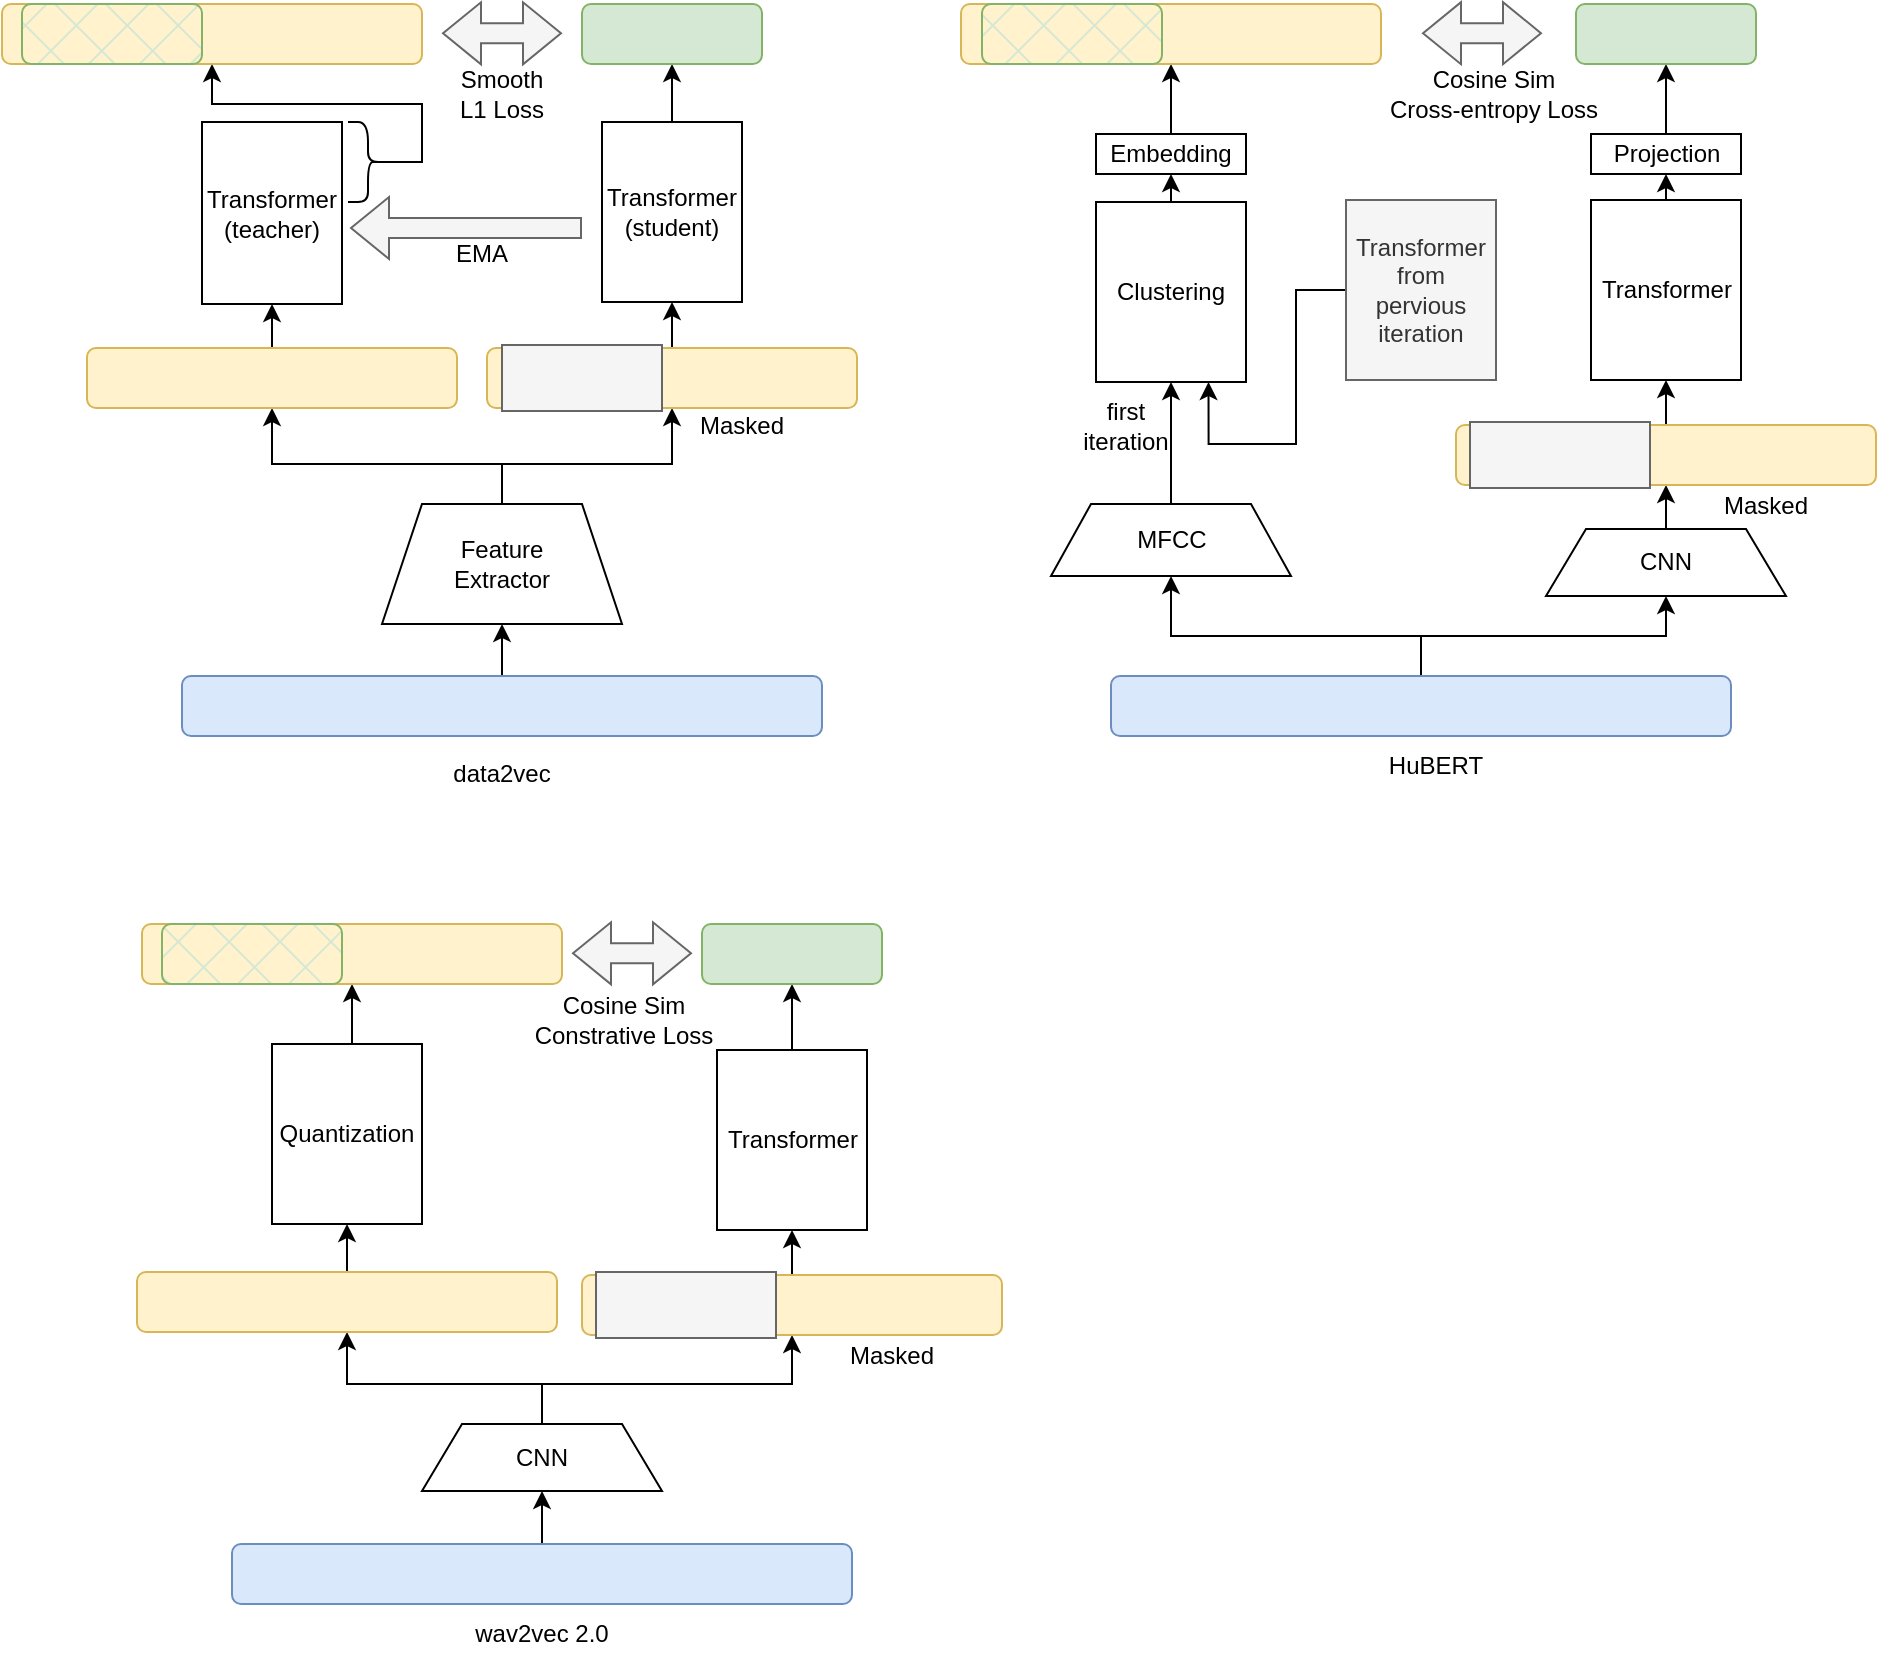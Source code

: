 <mxfile version="24.2.1" type="github">
  <diagram name="第 1 页" id="q66TbeUEmXIvnhVCISni">
    <mxGraphModel dx="1722" dy="926" grid="1" gridSize="10" guides="1" tooltips="1" connect="1" arrows="1" fold="1" page="1" pageScale="1" pageWidth="1200" pageHeight="1000" math="0" shadow="0">
      <root>
        <mxCell id="0" />
        <mxCell id="1" parent="0" />
        <mxCell id="DjZ_yba8BjRpclcn5r1u-3" style="edgeStyle=orthogonalEdgeStyle;rounded=0;orthogonalLoop=1;jettySize=auto;html=1;exitX=0.5;exitY=0;exitDx=0;exitDy=0;entryX=0.5;entryY=1;entryDx=0;entryDy=0;" parent="1" source="UcYpnGIGQ51wFlzivobA-4" target="DjZ_yba8BjRpclcn5r1u-12" edge="1">
          <mxGeometry relative="1" as="geometry">
            <mxPoint x="335" y="179" as="sourcePoint" />
          </mxGeometry>
        </mxCell>
        <mxCell id="DjZ_yba8BjRpclcn5r1u-6" style="edgeStyle=orthogonalEdgeStyle;rounded=0;orthogonalLoop=1;jettySize=auto;html=1;exitX=0.5;exitY=0;exitDx=0;exitDy=0;entryX=0.5;entryY=1;entryDx=0;entryDy=0;" parent="1" target="UcYpnGIGQ51wFlzivobA-4" edge="1" source="UcYpnGIGQ51wFlzivobA-1">
          <mxGeometry relative="1" as="geometry">
            <Array as="points">
              <mxPoint x="250" y="240" />
              <mxPoint x="335" y="240" />
            </Array>
            <mxPoint x="270" y="259" as="sourcePoint" />
            <mxPoint x="335" y="212" as="targetPoint" />
          </mxGeometry>
        </mxCell>
        <mxCell id="DjZ_yba8BjRpclcn5r1u-10" value="Transformer&lt;div&gt;(teacher)&lt;/div&gt;" style="rounded=0;whiteSpace=wrap;html=1;" parent="1" vertex="1">
          <mxGeometry x="100" y="69" width="70" height="91" as="geometry" />
        </mxCell>
        <mxCell id="DjZ_yba8BjRpclcn5r1u-11" style="edgeStyle=orthogonalEdgeStyle;rounded=0;orthogonalLoop=1;jettySize=auto;html=1;exitX=0.5;exitY=0;exitDx=0;exitDy=0;entryX=0.5;entryY=1;entryDx=0;entryDy=0;" parent="1" source="DjZ_yba8BjRpclcn5r1u-12" target="UcYpnGIGQ51wFlzivobA-8" edge="1">
          <mxGeometry relative="1" as="geometry">
            <mxPoint x="323" y="43" as="targetPoint" />
            <Array as="points">
              <mxPoint x="335" y="50" />
              <mxPoint x="335" y="50" />
            </Array>
          </mxGeometry>
        </mxCell>
        <mxCell id="DjZ_yba8BjRpclcn5r1u-12" value="Transformer&lt;div&gt;(student)&lt;/div&gt;" style="rounded=0;whiteSpace=wrap;html=1;" parent="1" vertex="1">
          <mxGeometry x="300" y="69" width="70" height="90" as="geometry" />
        </mxCell>
        <mxCell id="DjZ_yba8BjRpclcn5r1u-15" value="" style="shape=flexArrow;endArrow=classic;html=1;rounded=0;fillColor=#f5f5f5;strokeColor=#666666;" parent="1" edge="1">
          <mxGeometry width="50" height="50" relative="1" as="geometry">
            <mxPoint x="290" y="122" as="sourcePoint" />
            <mxPoint x="174" y="122" as="targetPoint" />
          </mxGeometry>
        </mxCell>
        <mxCell id="DjZ_yba8BjRpclcn5r1u-16" value="Masked" style="text;html=1;align=center;verticalAlign=middle;whiteSpace=wrap;rounded=0;" parent="1" vertex="1">
          <mxGeometry x="340" y="206" width="60" height="30" as="geometry" />
        </mxCell>
        <mxCell id="QFY1LTuWRhO7-PJgoQrT-4" value="" style="shape=flexArrow;endArrow=classic;startArrow=classic;html=1;rounded=0;fillColor=#f5f5f5;strokeColor=#666666;entryX=0;entryY=0.5;entryDx=0;entryDy=0;" parent="1" edge="1">
          <mxGeometry width="100" height="100" relative="1" as="geometry">
            <mxPoint x="220" y="24.66" as="sourcePoint" />
            <mxPoint x="280" y="24.66" as="targetPoint" />
          </mxGeometry>
        </mxCell>
        <mxCell id="Fm8e2ZOpPMUsnApX25Jz-81" style="edgeStyle=orthogonalEdgeStyle;rounded=0;orthogonalLoop=1;jettySize=auto;html=1;exitX=0.5;exitY=0;exitDx=0;exitDy=0;entryX=0.5;entryY=1;entryDx=0;entryDy=0;" edge="1" parent="1" source="UcYpnGIGQ51wFlzivobA-1" target="Fm8e2ZOpPMUsnApX25Jz-80">
          <mxGeometry relative="1" as="geometry">
            <Array as="points">
              <mxPoint x="250" y="240" />
              <mxPoint x="135" y="240" />
            </Array>
          </mxGeometry>
        </mxCell>
        <mxCell id="UcYpnGIGQ51wFlzivobA-1" value="Feature&lt;div&gt;Extractor&lt;/div&gt;" style="shape=trapezoid;perimeter=trapezoidPerimeter;whiteSpace=wrap;html=1;fixedSize=1;" parent="1" vertex="1">
          <mxGeometry x="190" y="260" width="120" height="60" as="geometry" />
        </mxCell>
        <mxCell id="UcYpnGIGQ51wFlzivobA-3" style="edgeStyle=orthogonalEdgeStyle;rounded=0;orthogonalLoop=1;jettySize=auto;html=1;exitX=0.5;exitY=0;exitDx=0;exitDy=0;entryX=0.5;entryY=1;entryDx=0;entryDy=0;" parent="1" source="UcYpnGIGQ51wFlzivobA-2" target="UcYpnGIGQ51wFlzivobA-1" edge="1">
          <mxGeometry relative="1" as="geometry" />
        </mxCell>
        <mxCell id="UcYpnGIGQ51wFlzivobA-2" value="" style="rounded=1;whiteSpace=wrap;html=1;fillColor=#dae8fc;strokeColor=#6c8ebf;" parent="1" vertex="1">
          <mxGeometry x="90" y="346" width="320" height="30" as="geometry" />
        </mxCell>
        <mxCell id="UcYpnGIGQ51wFlzivobA-4" value="" style="rounded=1;whiteSpace=wrap;html=1;fillColor=#fff2cc;strokeColor=#d6b656;" parent="1" vertex="1">
          <mxGeometry x="242.5" y="182" width="185" height="30" as="geometry" />
        </mxCell>
        <mxCell id="UcYpnGIGQ51wFlzivobA-7" value="" style="rounded=0;whiteSpace=wrap;html=1;fillColor=#f5f5f5;fontColor=#333333;strokeColor=#666666;" parent="1" vertex="1">
          <mxGeometry x="250" y="180.5" width="80" height="33" as="geometry" />
        </mxCell>
        <mxCell id="UcYpnGIGQ51wFlzivobA-8" value="" style="rounded=1;whiteSpace=wrap;html=1;fillColor=#d5e8d4;strokeColor=#82b366;" parent="1" vertex="1">
          <mxGeometry x="290" y="10" width="90" height="30" as="geometry" />
        </mxCell>
        <mxCell id="Fm8e2ZOpPMUsnApX25Jz-2" value="data2vec" style="text;html=1;align=center;verticalAlign=middle;whiteSpace=wrap;rounded=0;" vertex="1" parent="1">
          <mxGeometry x="220" y="380" width="60" height="30" as="geometry" />
        </mxCell>
        <mxCell id="Fm8e2ZOpPMUsnApX25Jz-49" style="edgeStyle=orthogonalEdgeStyle;rounded=0;orthogonalLoop=1;jettySize=auto;html=1;exitX=0.5;exitY=0;exitDx=0;exitDy=0;entryX=0.5;entryY=1;entryDx=0;entryDy=0;" edge="1" parent="1" source="Fm8e2ZOpPMUsnApX25Jz-3" target="Fm8e2ZOpPMUsnApX25Jz-48">
          <mxGeometry relative="1" as="geometry" />
        </mxCell>
        <mxCell id="Fm8e2ZOpPMUsnApX25Jz-3" value="MFCC" style="shape=trapezoid;perimeter=trapezoidPerimeter;whiteSpace=wrap;html=1;fixedSize=1;" vertex="1" parent="1">
          <mxGeometry x="524.5" y="260" width="120" height="36" as="geometry" />
        </mxCell>
        <mxCell id="Fm8e2ZOpPMUsnApX25Jz-33" style="edgeStyle=orthogonalEdgeStyle;rounded=0;orthogonalLoop=1;jettySize=auto;html=1;exitX=0.5;exitY=0;exitDx=0;exitDy=0;entryX=0.5;entryY=1;entryDx=0;entryDy=0;" edge="1" parent="1" source="Fm8e2ZOpPMUsnApX25Jz-4" target="Fm8e2ZOpPMUsnApX25Jz-3">
          <mxGeometry relative="1" as="geometry">
            <Array as="points">
              <mxPoint x="717" y="326" />
              <mxPoint x="585" y="326" />
              <mxPoint x="585" y="296" />
            </Array>
          </mxGeometry>
        </mxCell>
        <mxCell id="Fm8e2ZOpPMUsnApX25Jz-34" style="edgeStyle=orthogonalEdgeStyle;rounded=0;orthogonalLoop=1;jettySize=auto;html=1;exitX=0.5;exitY=0;exitDx=0;exitDy=0;entryX=0.5;entryY=1;entryDx=0;entryDy=0;" edge="1" parent="1" source="Fm8e2ZOpPMUsnApX25Jz-4" target="Fm8e2ZOpPMUsnApX25Jz-6">
          <mxGeometry relative="1" as="geometry" />
        </mxCell>
        <mxCell id="Fm8e2ZOpPMUsnApX25Jz-4" value="" style="rounded=1;whiteSpace=wrap;html=1;fillColor=#dae8fc;strokeColor=#6c8ebf;" vertex="1" parent="1">
          <mxGeometry x="554.5" y="346" width="310" height="30" as="geometry" />
        </mxCell>
        <mxCell id="Fm8e2ZOpPMUsnApX25Jz-56" style="edgeStyle=orthogonalEdgeStyle;rounded=0;orthogonalLoop=1;jettySize=auto;html=1;exitX=0.5;exitY=0;exitDx=0;exitDy=0;entryX=0.5;entryY=1;entryDx=0;entryDy=0;" edge="1" parent="1" source="Fm8e2ZOpPMUsnApX25Jz-5" target="Fm8e2ZOpPMUsnApX25Jz-53">
          <mxGeometry relative="1" as="geometry" />
        </mxCell>
        <mxCell id="Fm8e2ZOpPMUsnApX25Jz-5" value="Transformer" style="rounded=0;whiteSpace=wrap;html=1;" vertex="1" parent="1">
          <mxGeometry x="794.5" y="108" width="75" height="90" as="geometry" />
        </mxCell>
        <mxCell id="Fm8e2ZOpPMUsnApX25Jz-19" style="edgeStyle=orthogonalEdgeStyle;rounded=0;orthogonalLoop=1;jettySize=auto;html=1;exitX=0.5;exitY=0;exitDx=0;exitDy=0;entryX=0.5;entryY=1;entryDx=0;entryDy=0;" edge="1" parent="1" source="Fm8e2ZOpPMUsnApX25Jz-6" target="Fm8e2ZOpPMUsnApX25Jz-12">
          <mxGeometry relative="1" as="geometry" />
        </mxCell>
        <mxCell id="Fm8e2ZOpPMUsnApX25Jz-6" value="CNN" style="shape=trapezoid;perimeter=trapezoidPerimeter;whiteSpace=wrap;html=1;fixedSize=1;" vertex="1" parent="1">
          <mxGeometry x="772" y="272.5" width="120" height="33.5" as="geometry" />
        </mxCell>
        <mxCell id="Fm8e2ZOpPMUsnApX25Jz-20" style="edgeStyle=orthogonalEdgeStyle;rounded=0;orthogonalLoop=1;jettySize=auto;html=1;exitX=0.5;exitY=0;exitDx=0;exitDy=0;entryX=0.5;entryY=1;entryDx=0;entryDy=0;" edge="1" parent="1" source="Fm8e2ZOpPMUsnApX25Jz-12" target="Fm8e2ZOpPMUsnApX25Jz-5">
          <mxGeometry relative="1" as="geometry" />
        </mxCell>
        <mxCell id="Fm8e2ZOpPMUsnApX25Jz-12" value="" style="rounded=1;whiteSpace=wrap;html=1;fillColor=#fff2cc;strokeColor=#d6b656;" vertex="1" parent="1">
          <mxGeometry x="727" y="220.5" width="210" height="30" as="geometry" />
        </mxCell>
        <mxCell id="Fm8e2ZOpPMUsnApX25Jz-13" value="" style="rounded=0;whiteSpace=wrap;html=1;fillColor=#f5f5f5;fontColor=#333333;strokeColor=#666666;" vertex="1" parent="1">
          <mxGeometry x="734" y="219" width="90" height="33" as="geometry" />
        </mxCell>
        <mxCell id="Fm8e2ZOpPMUsnApX25Jz-14" value="Masked" style="text;html=1;align=center;verticalAlign=middle;whiteSpace=wrap;rounded=0;" vertex="1" parent="1">
          <mxGeometry x="852" y="246" width="60" height="30" as="geometry" />
        </mxCell>
        <mxCell id="Fm8e2ZOpPMUsnApX25Jz-22" value="HuBERT" style="text;html=1;align=center;verticalAlign=middle;whiteSpace=wrap;rounded=0;" vertex="1" parent="1">
          <mxGeometry x="687" y="376" width="60" height="30" as="geometry" />
        </mxCell>
        <mxCell id="Fm8e2ZOpPMUsnApX25Jz-37" value="" style="shape=flexArrow;endArrow=classic;startArrow=classic;html=1;rounded=0;fillColor=#f5f5f5;strokeColor=#666666;entryX=0;entryY=0.5;entryDx=0;entryDy=0;" edge="1" parent="1">
          <mxGeometry width="100" height="100" relative="1" as="geometry">
            <mxPoint x="710" y="24.58" as="sourcePoint" />
            <mxPoint x="770" y="24.58" as="targetPoint" />
          </mxGeometry>
        </mxCell>
        <mxCell id="Fm8e2ZOpPMUsnApX25Jz-52" style="edgeStyle=orthogonalEdgeStyle;rounded=0;orthogonalLoop=1;jettySize=auto;html=1;exitX=0;exitY=0.5;exitDx=0;exitDy=0;entryX=0.75;entryY=1;entryDx=0;entryDy=0;" edge="1" parent="1" source="Fm8e2ZOpPMUsnApX25Jz-39" target="Fm8e2ZOpPMUsnApX25Jz-48">
          <mxGeometry relative="1" as="geometry">
            <Array as="points">
              <mxPoint x="647" y="153" />
              <mxPoint x="647" y="230" />
              <mxPoint x="603" y="230" />
            </Array>
          </mxGeometry>
        </mxCell>
        <mxCell id="Fm8e2ZOpPMUsnApX25Jz-39" value="&lt;div&gt;Transformer&lt;/div&gt;&lt;div&gt;from&lt;/div&gt;&lt;div&gt;pervious&lt;/div&gt;&lt;div&gt;iteration&lt;/div&gt;" style="rounded=0;whiteSpace=wrap;html=1;fillColor=#f5f5f5;fontColor=#333333;strokeColor=#666666;" vertex="1" parent="1">
          <mxGeometry x="672" y="108" width="75" height="90" as="geometry" />
        </mxCell>
        <mxCell id="Fm8e2ZOpPMUsnApX25Jz-43" value="EMA" style="text;html=1;align=center;verticalAlign=middle;whiteSpace=wrap;rounded=0;" vertex="1" parent="1">
          <mxGeometry x="210" y="120" width="60" height="30" as="geometry" />
        </mxCell>
        <mxCell id="Fm8e2ZOpPMUsnApX25Jz-45" style="edgeStyle=orthogonalEdgeStyle;rounded=0;orthogonalLoop=1;jettySize=auto;html=1;exitX=0.1;exitY=0.5;exitDx=0;exitDy=0;exitPerimeter=0;entryX=0.5;entryY=1;entryDx=0;entryDy=0;" edge="1" parent="1" source="Fm8e2ZOpPMUsnApX25Jz-44" target="Fm8e2ZOpPMUsnApX25Jz-97">
          <mxGeometry relative="1" as="geometry">
            <mxPoint x="100" y="60" as="targetPoint" />
            <Array as="points">
              <mxPoint x="210" y="89" />
              <mxPoint x="210" y="60" />
              <mxPoint x="105" y="60" />
            </Array>
          </mxGeometry>
        </mxCell>
        <mxCell id="Fm8e2ZOpPMUsnApX25Jz-44" value="" style="shape=curlyBracket;whiteSpace=wrap;html=1;rounded=1;flipH=1;labelPosition=right;verticalLabelPosition=middle;align=left;verticalAlign=middle;size=0.5;" vertex="1" parent="1">
          <mxGeometry x="173" y="69" width="20" height="40" as="geometry" />
        </mxCell>
        <mxCell id="Fm8e2ZOpPMUsnApX25Jz-46" value="&lt;div&gt;&lt;span style=&quot;background-color: initial;&quot;&gt;Smooth L1 Loss&lt;/span&gt;&lt;/div&gt;" style="text;html=1;align=center;verticalAlign=middle;whiteSpace=wrap;rounded=0;" vertex="1" parent="1">
          <mxGeometry x="220" y="40" width="60" height="30" as="geometry" />
        </mxCell>
        <mxCell id="Fm8e2ZOpPMUsnApX25Jz-92" style="edgeStyle=orthogonalEdgeStyle;rounded=0;orthogonalLoop=1;jettySize=auto;html=1;exitX=0.5;exitY=0;exitDx=0;exitDy=0;entryX=0.5;entryY=1;entryDx=0;entryDy=0;" edge="1" parent="1" source="Fm8e2ZOpPMUsnApX25Jz-48" target="Fm8e2ZOpPMUsnApX25Jz-91">
          <mxGeometry relative="1" as="geometry" />
        </mxCell>
        <mxCell id="Fm8e2ZOpPMUsnApX25Jz-48" value="Clustering" style="rounded=0;whiteSpace=wrap;html=1;" vertex="1" parent="1">
          <mxGeometry x="547" y="109" width="75" height="90" as="geometry" />
        </mxCell>
        <mxCell id="Fm8e2ZOpPMUsnApX25Jz-95" style="edgeStyle=orthogonalEdgeStyle;rounded=0;orthogonalLoop=1;jettySize=auto;html=1;exitX=0.5;exitY=0;exitDx=0;exitDy=0;entryX=0.5;entryY=1;entryDx=0;entryDy=0;" edge="1" parent="1" source="Fm8e2ZOpPMUsnApX25Jz-53" target="Fm8e2ZOpPMUsnApX25Jz-87">
          <mxGeometry relative="1" as="geometry" />
        </mxCell>
        <mxCell id="Fm8e2ZOpPMUsnApX25Jz-53" value="Projection" style="rounded=0;whiteSpace=wrap;html=1;" vertex="1" parent="1">
          <mxGeometry x="794.5" y="75" width="75" height="20" as="geometry" />
        </mxCell>
        <mxCell id="Fm8e2ZOpPMUsnApX25Jz-70" style="edgeStyle=orthogonalEdgeStyle;rounded=0;orthogonalLoop=1;jettySize=auto;html=1;exitX=0.5;exitY=0;exitDx=0;exitDy=0;entryX=0.5;entryY=1;entryDx=0;entryDy=0;" edge="1" parent="1" source="Fm8e2ZOpPMUsnApX25Jz-58" target="Fm8e2ZOpPMUsnApX25Jz-59">
          <mxGeometry relative="1" as="geometry" />
        </mxCell>
        <mxCell id="Fm8e2ZOpPMUsnApX25Jz-58" value="" style="rounded=1;whiteSpace=wrap;html=1;fillColor=#dae8fc;strokeColor=#6c8ebf;" vertex="1" parent="1">
          <mxGeometry x="115" y="780" width="310" height="30" as="geometry" />
        </mxCell>
        <mxCell id="Fm8e2ZOpPMUsnApX25Jz-71" style="edgeStyle=orthogonalEdgeStyle;rounded=0;orthogonalLoop=1;jettySize=auto;html=1;exitX=0.5;exitY=0;exitDx=0;exitDy=0;entryX=0.5;entryY=1;entryDx=0;entryDy=0;" edge="1" parent="1" source="Fm8e2ZOpPMUsnApX25Jz-59" target="Fm8e2ZOpPMUsnApX25Jz-67">
          <mxGeometry relative="1" as="geometry">
            <Array as="points">
              <mxPoint x="270" y="700" />
              <mxPoint x="395" y="700" />
            </Array>
          </mxGeometry>
        </mxCell>
        <mxCell id="Fm8e2ZOpPMUsnApX25Jz-85" style="edgeStyle=orthogonalEdgeStyle;rounded=0;orthogonalLoop=1;jettySize=auto;html=1;exitX=0.5;exitY=0;exitDx=0;exitDy=0;entryX=0.5;entryY=1;entryDx=0;entryDy=0;" edge="1" parent="1" source="Fm8e2ZOpPMUsnApX25Jz-59" target="Fm8e2ZOpPMUsnApX25Jz-83">
          <mxGeometry relative="1" as="geometry">
            <Array as="points">
              <mxPoint x="270" y="700" />
              <mxPoint x="173" y="700" />
            </Array>
          </mxGeometry>
        </mxCell>
        <mxCell id="Fm8e2ZOpPMUsnApX25Jz-59" value="CNN" style="shape=trapezoid;perimeter=trapezoidPerimeter;whiteSpace=wrap;html=1;fixedSize=1;" vertex="1" parent="1">
          <mxGeometry x="210" y="720" width="120" height="33.5" as="geometry" />
        </mxCell>
        <mxCell id="Fm8e2ZOpPMUsnApX25Jz-76" style="edgeStyle=orthogonalEdgeStyle;rounded=0;orthogonalLoop=1;jettySize=auto;html=1;exitX=0.5;exitY=0;exitDx=0;exitDy=0;entryX=0.5;entryY=1;entryDx=0;entryDy=0;" edge="1" parent="1" source="Fm8e2ZOpPMUsnApX25Jz-60" target="Fm8e2ZOpPMUsnApX25Jz-75">
          <mxGeometry relative="1" as="geometry" />
        </mxCell>
        <mxCell id="Fm8e2ZOpPMUsnApX25Jz-60" value="Quantization" style="rounded=0;whiteSpace=wrap;html=1;" vertex="1" parent="1">
          <mxGeometry x="135" y="530" width="75" height="90" as="geometry" />
        </mxCell>
        <mxCell id="Fm8e2ZOpPMUsnApX25Jz-77" style="edgeStyle=orthogonalEdgeStyle;rounded=0;orthogonalLoop=1;jettySize=auto;html=1;exitX=0.5;exitY=0;exitDx=0;exitDy=0;entryX=0.5;entryY=1;entryDx=0;entryDy=0;" edge="1" parent="1" source="Fm8e2ZOpPMUsnApX25Jz-64" target="Fm8e2ZOpPMUsnApX25Jz-74">
          <mxGeometry relative="1" as="geometry" />
        </mxCell>
        <mxCell id="Fm8e2ZOpPMUsnApX25Jz-64" value="Transformer" style="rounded=0;whiteSpace=wrap;html=1;" vertex="1" parent="1">
          <mxGeometry x="357.5" y="533" width="75" height="90" as="geometry" />
        </mxCell>
        <mxCell id="Fm8e2ZOpPMUsnApX25Jz-66" style="edgeStyle=orthogonalEdgeStyle;rounded=0;orthogonalLoop=1;jettySize=auto;html=1;exitX=0.5;exitY=0;exitDx=0;exitDy=0;entryX=0.5;entryY=1;entryDx=0;entryDy=0;" edge="1" parent="1" source="Fm8e2ZOpPMUsnApX25Jz-67" target="Fm8e2ZOpPMUsnApX25Jz-64">
          <mxGeometry relative="1" as="geometry" />
        </mxCell>
        <mxCell id="Fm8e2ZOpPMUsnApX25Jz-67" value="" style="rounded=1;whiteSpace=wrap;html=1;fillColor=#fff2cc;strokeColor=#d6b656;" vertex="1" parent="1">
          <mxGeometry x="290" y="645.5" width="210" height="30" as="geometry" />
        </mxCell>
        <mxCell id="Fm8e2ZOpPMUsnApX25Jz-68" value="" style="rounded=0;whiteSpace=wrap;html=1;fillColor=#f5f5f5;fontColor=#333333;strokeColor=#666666;" vertex="1" parent="1">
          <mxGeometry x="297" y="644" width="90" height="33" as="geometry" />
        </mxCell>
        <mxCell id="Fm8e2ZOpPMUsnApX25Jz-69" value="Masked" style="text;html=1;align=center;verticalAlign=middle;whiteSpace=wrap;rounded=0;" vertex="1" parent="1">
          <mxGeometry x="415" y="671" width="60" height="30" as="geometry" />
        </mxCell>
        <mxCell id="Fm8e2ZOpPMUsnApX25Jz-73" value="&lt;div&gt;first&lt;/div&gt;&lt;div&gt;iteration&lt;/div&gt;" style="text;html=1;align=center;verticalAlign=middle;whiteSpace=wrap;rounded=0;" vertex="1" parent="1">
          <mxGeometry x="532" y="206" width="60" height="30" as="geometry" />
        </mxCell>
        <mxCell id="Fm8e2ZOpPMUsnApX25Jz-74" value="" style="rounded=1;whiteSpace=wrap;html=1;fillColor=#d5e8d4;strokeColor=#82b366;" vertex="1" parent="1">
          <mxGeometry x="350" y="470" width="90" height="30" as="geometry" />
        </mxCell>
        <mxCell id="Fm8e2ZOpPMUsnApX25Jz-75" value="" style="rounded=1;whiteSpace=wrap;html=1;fillColor=#fff2cc;strokeColor=#d6b656;" vertex="1" parent="1">
          <mxGeometry x="70" y="470" width="210" height="30" as="geometry" />
        </mxCell>
        <mxCell id="Fm8e2ZOpPMUsnApX25Jz-78" value="" style="shape=flexArrow;endArrow=classic;startArrow=classic;html=1;rounded=0;fillColor=#f5f5f5;strokeColor=#666666;entryX=0;entryY=0.5;entryDx=0;entryDy=0;" edge="1" parent="1">
          <mxGeometry width="100" height="100" relative="1" as="geometry">
            <mxPoint x="285" y="484.66" as="sourcePoint" />
            <mxPoint x="345" y="484.66" as="targetPoint" />
          </mxGeometry>
        </mxCell>
        <mxCell id="Fm8e2ZOpPMUsnApX25Jz-82" style="edgeStyle=orthogonalEdgeStyle;rounded=0;orthogonalLoop=1;jettySize=auto;html=1;exitX=0.5;exitY=0;exitDx=0;exitDy=0;entryX=0.5;entryY=1;entryDx=0;entryDy=0;" edge="1" parent="1" source="Fm8e2ZOpPMUsnApX25Jz-80" target="DjZ_yba8BjRpclcn5r1u-10">
          <mxGeometry relative="1" as="geometry" />
        </mxCell>
        <mxCell id="Fm8e2ZOpPMUsnApX25Jz-80" value="" style="rounded=1;whiteSpace=wrap;html=1;fillColor=#fff2cc;strokeColor=#d6b656;" vertex="1" parent="1">
          <mxGeometry x="42.5" y="182" width="185" height="30" as="geometry" />
        </mxCell>
        <mxCell id="Fm8e2ZOpPMUsnApX25Jz-84" style="edgeStyle=orthogonalEdgeStyle;rounded=0;orthogonalLoop=1;jettySize=auto;html=1;exitX=0.5;exitY=0;exitDx=0;exitDy=0;entryX=0.5;entryY=1;entryDx=0;entryDy=0;" edge="1" parent="1" source="Fm8e2ZOpPMUsnApX25Jz-83" target="Fm8e2ZOpPMUsnApX25Jz-60">
          <mxGeometry relative="1" as="geometry" />
        </mxCell>
        <mxCell id="Fm8e2ZOpPMUsnApX25Jz-83" value="" style="rounded=1;whiteSpace=wrap;html=1;fillColor=#fff2cc;strokeColor=#d6b656;" vertex="1" parent="1">
          <mxGeometry x="67.5" y="644" width="210" height="30" as="geometry" />
        </mxCell>
        <mxCell id="Fm8e2ZOpPMUsnApX25Jz-86" value="wav2vec 2.0" style="text;html=1;align=center;verticalAlign=middle;whiteSpace=wrap;rounded=0;" vertex="1" parent="1">
          <mxGeometry x="225" y="810" width="90" height="30" as="geometry" />
        </mxCell>
        <mxCell id="Fm8e2ZOpPMUsnApX25Jz-87" value="" style="rounded=1;whiteSpace=wrap;html=1;fillColor=#d5e8d4;strokeColor=#82b366;" vertex="1" parent="1">
          <mxGeometry x="787" y="10" width="90" height="30" as="geometry" />
        </mxCell>
        <mxCell id="Fm8e2ZOpPMUsnApX25Jz-100" value="" style="edgeStyle=orthogonalEdgeStyle;rounded=0;orthogonalLoop=1;jettySize=auto;html=1;" edge="1" parent="1" source="Fm8e2ZOpPMUsnApX25Jz-91" target="Fm8e2ZOpPMUsnApX25Jz-98">
          <mxGeometry relative="1" as="geometry" />
        </mxCell>
        <mxCell id="Fm8e2ZOpPMUsnApX25Jz-91" value="Embedding" style="rounded=0;whiteSpace=wrap;html=1;" vertex="1" parent="1">
          <mxGeometry x="547" y="75" width="75" height="20" as="geometry" />
        </mxCell>
        <mxCell id="Fm8e2ZOpPMUsnApX25Jz-97" value="" style="rounded=1;whiteSpace=wrap;html=1;fillColor=#fff2cc;strokeColor=#d6b656;" vertex="1" parent="1">
          <mxGeometry y="10" width="210" height="30" as="geometry" />
        </mxCell>
        <mxCell id="Fm8e2ZOpPMUsnApX25Jz-98" value="" style="rounded=1;whiteSpace=wrap;html=1;fillColor=#fff2cc;strokeColor=#d6b656;" vertex="1" parent="1">
          <mxGeometry x="479.5" y="10" width="210" height="30" as="geometry" />
        </mxCell>
        <mxCell id="Fm8e2ZOpPMUsnApX25Jz-103" value="" style="rounded=1;whiteSpace=wrap;html=1;fillColor=#d5e8d4;strokeColor=#82b366;fillStyle=cross-hatch;" vertex="1" parent="1">
          <mxGeometry x="10" y="10" width="90" height="30" as="geometry" />
        </mxCell>
        <mxCell id="Fm8e2ZOpPMUsnApX25Jz-104" value="" style="rounded=1;whiteSpace=wrap;html=1;fillColor=#d5e8d4;strokeColor=#82b366;fillStyle=cross-hatch;" vertex="1" parent="1">
          <mxGeometry x="490" y="10" width="90" height="30" as="geometry" />
        </mxCell>
        <mxCell id="Fm8e2ZOpPMUsnApX25Jz-105" value="" style="rounded=1;whiteSpace=wrap;html=1;fillColor=#d5e8d4;strokeColor=#82b366;fillStyle=cross-hatch;" vertex="1" parent="1">
          <mxGeometry x="80" y="470" width="90" height="30" as="geometry" />
        </mxCell>
        <mxCell id="Fm8e2ZOpPMUsnApX25Jz-110" value="&lt;div&gt;&lt;span style=&quot;background-color: initial;&quot;&gt;Cosine Sim&lt;/span&gt;&lt;/div&gt;&lt;div&gt;&lt;span style=&quot;background-color: initial;&quot;&gt;Cross-entropy Loss&lt;/span&gt;&lt;/div&gt;" style="text;html=1;align=center;verticalAlign=middle;whiteSpace=wrap;rounded=0;" vertex="1" parent="1">
          <mxGeometry x="687" y="40" width="118" height="30" as="geometry" />
        </mxCell>
        <mxCell id="Fm8e2ZOpPMUsnApX25Jz-111" value="&lt;div&gt;&lt;span style=&quot;background-color: initial;&quot;&gt;Cosine Sim&lt;/span&gt;&lt;/div&gt;&lt;div&gt;&lt;span style=&quot;background-color: initial;&quot;&gt;Constrative Loss&lt;/span&gt;&lt;/div&gt;" style="text;html=1;align=center;verticalAlign=middle;whiteSpace=wrap;rounded=0;" vertex="1" parent="1">
          <mxGeometry x="252" y="503" width="118" height="30" as="geometry" />
        </mxCell>
      </root>
    </mxGraphModel>
  </diagram>
</mxfile>
